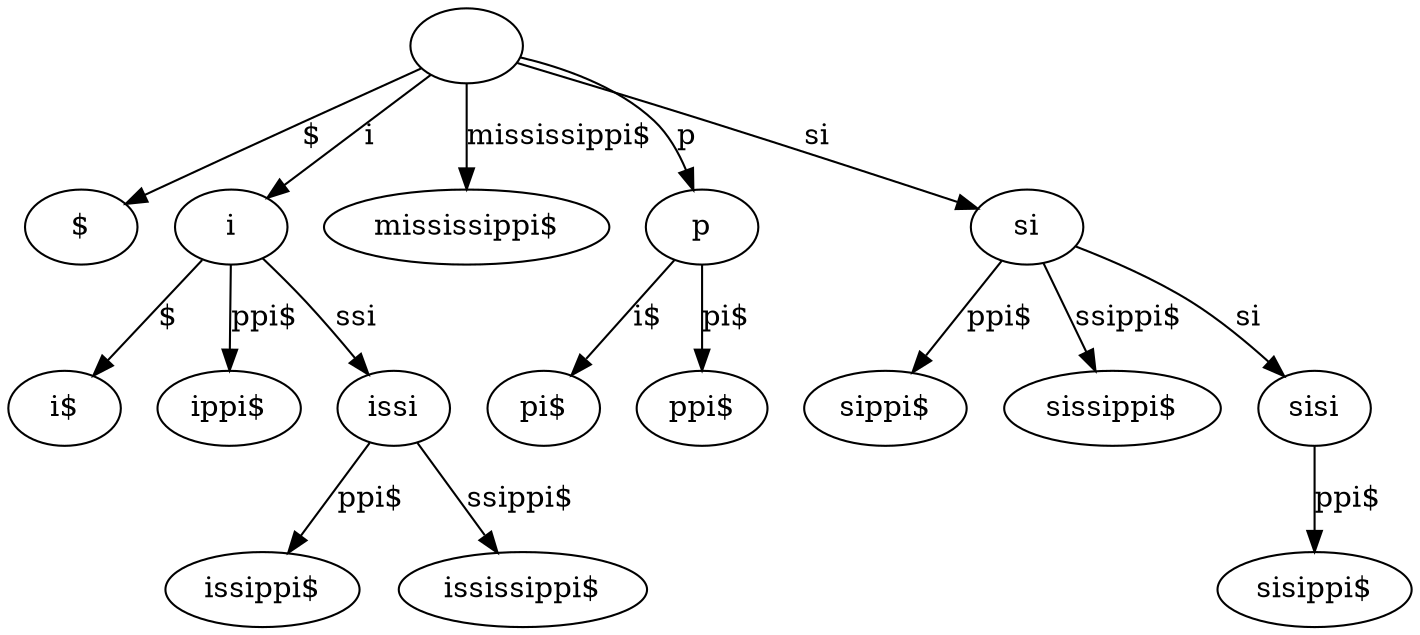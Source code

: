 // Suffix tree
digraph {
	"|" [label=""]
	"$|$" [label="$"]
	"|" -> "$|$" [label="$"]
	"i|i" [label=i]
	"$|i$" [label="i$"]
	"i|i" -> "$|i$" [label="$"]
	"ppi$|ippi$" [label="ippi$"]
	"i|i" -> "ppi$|ippi$" [label="ppi$"]
	"ssi|issi" [label=issi]
	"ppi$|issippi$" [label="issippi$"]
	"ssi|issi" -> "ppi$|issippi$" [label="ppi$"]
	"ssippi$|ississippi$" [label="ississippi$"]
	"ssi|issi" -> "ssippi$|ississippi$" [label="ssippi$"]
	"i|i" -> "ssi|issi" [label=ssi]
	"|" -> "i|i" [label=i]
	"mississippi$|mississippi$" [label="mississippi$"]
	"|" -> "mississippi$|mississippi$" [label="mississippi$"]
	"p|p" [label=p]
	"i$|pi$" [label="pi$"]
	"p|p" -> "i$|pi$" [label="i$"]
	"pi$|ppi$" [label="ppi$"]
	"p|p" -> "pi$|ppi$" [label="pi$"]
	"|" -> "p|p" [label=p]
	"si|si" [label=si]
	"ppi$|sippi$" [label="sippi$"]
	"si|si" -> "ppi$|sippi$" [label="ppi$"]
	"ssippi$|sissippi$" [label="sissippi$"]
	"si|si" -> "ssippi$|sissippi$" [label="ssippi$"]
	"si|sisi" [label=sisi]
	"ppi$|sisippi$" [label="sisippi$"]
	"si|sisi" -> "ppi$|sisippi$" [label="ppi$"]
	"si|si" -> "si|sisi" [label=si]
	"|" -> "si|si" [label=si]
}
